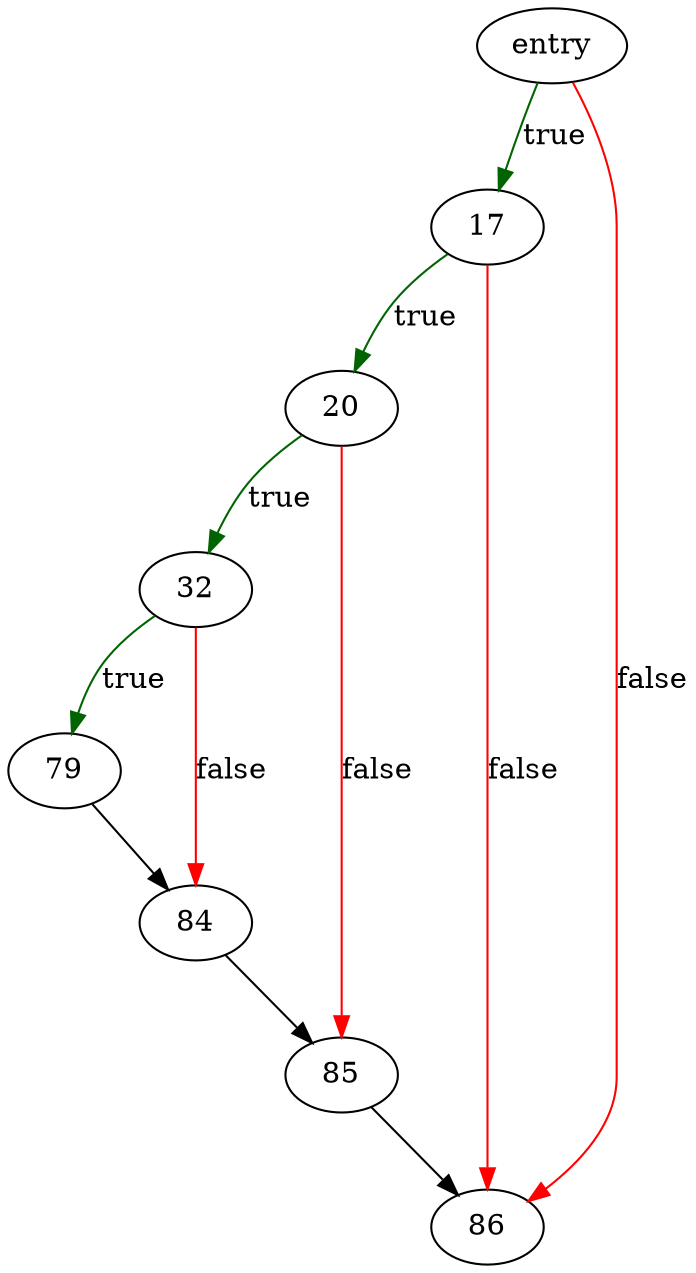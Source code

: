 digraph "findCollSeqEntry" {
	// Node definitions.
	3 [label=entry];
	17;
	20;
	32;
	79;
	84;
	85;
	86;

	// Edge definitions.
	3 -> 17 [
		color=darkgreen
		label=true
	];
	3 -> 86 [
		color=red
		label=false
	];
	17 -> 20 [
		color=darkgreen
		label=true
	];
	17 -> 86 [
		color=red
		label=false
	];
	20 -> 32 [
		color=darkgreen
		label=true
	];
	20 -> 85 [
		color=red
		label=false
	];
	32 -> 79 [
		color=darkgreen
		label=true
	];
	32 -> 84 [
		color=red
		label=false
	];
	79 -> 84;
	84 -> 85;
	85 -> 86;
}